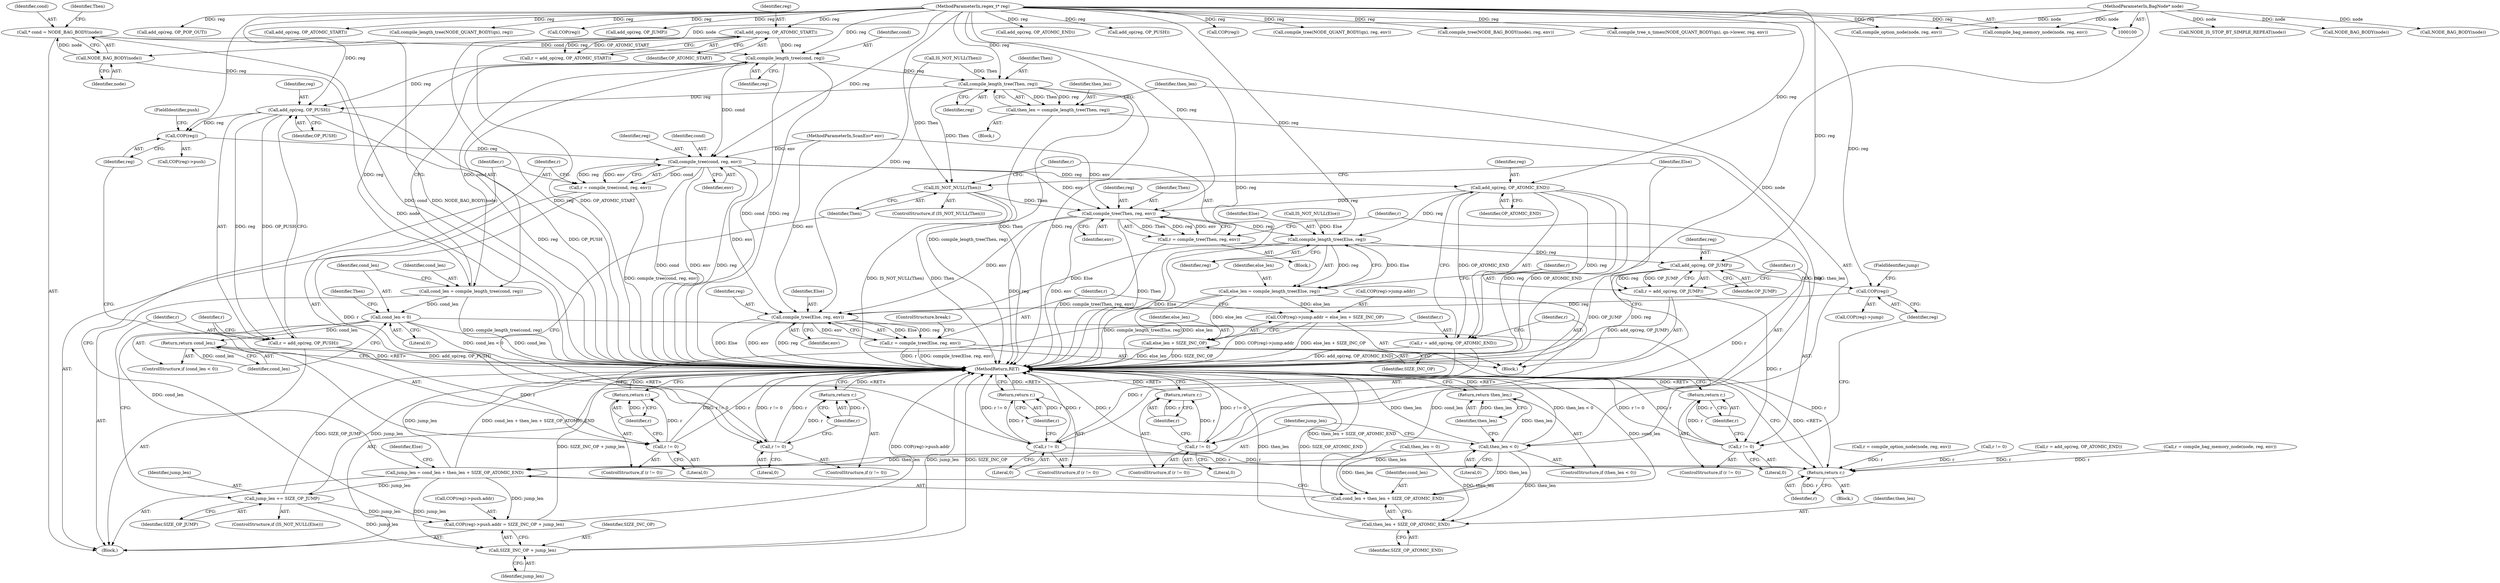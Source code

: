 digraph "0_oniguruma_c509265c5f6ae7264f7b8a8aae1cfa5fc59d108c@pointer" {
"1000315" [label="(Call,compile_length_tree(cond, reg))"];
"1000282" [label="(Call,* cond = NODE_BAG_BODY(node))"];
"1000284" [label="(Call,NODE_BAG_BODY(node))"];
"1000101" [label="(MethodParameterIn,BagNode* node)"];
"1000304" [label="(Call,add_op(reg, OP_ATOMIC_START))"];
"1000102" [label="(MethodParameterIn,regex_t* reg)"];
"1000313" [label="(Call,cond_len = compile_length_tree(cond, reg))"];
"1000319" [label="(Call,cond_len < 0)"];
"1000322" [label="(Return,return cond_len;)"];
"1000343" [label="(Call,jump_len = cond_len + then_len + SIZE_OP_ATOMIC_END)"];
"1000353" [label="(Call,jump_len += SIZE_OP_JUMP)"];
"1000367" [label="(Call,COP(reg)->push.addr = SIZE_INC_OP + jump_len)"];
"1000374" [label="(Call,SIZE_INC_OP + jump_len)"];
"1000345" [label="(Call,cond_len + then_len + SIZE_OP_ATOMIC_END)"];
"1000330" [label="(Call,compile_length_tree(Then, reg))"];
"1000328" [label="(Call,then_len = compile_length_tree(Then, reg))"];
"1000334" [label="(Call,then_len < 0)"];
"1000337" [label="(Return,return then_len;)"];
"1000347" [label="(Call,then_len + SIZE_OP_ATOMIC_END)"];
"1000358" [label="(Call,add_op(reg, OP_PUSH))"];
"1000356" [label="(Call,r = add_op(reg, OP_PUSH))"];
"1000362" [label="(Call,r != 0)"];
"1000365" [label="(Return,return r;)"];
"1000370" [label="(Call,COP(reg))"];
"1000379" [label="(Call,compile_tree(cond, reg, env))"];
"1000377" [label="(Call,r = compile_tree(cond, reg, env))"];
"1000384" [label="(Call,r != 0)"];
"1000387" [label="(Return,return r;)"];
"1000391" [label="(Call,add_op(reg, OP_ATOMIC_END))"];
"1000389" [label="(Call,r = add_op(reg, OP_ATOMIC_END))"];
"1000395" [label="(Call,r != 0)"];
"1000398" [label="(Return,return r;)"];
"1000454" [label="(Return,return r;)"];
"1000406" [label="(Call,compile_tree(Then, reg, env))"];
"1000404" [label="(Call,r = compile_tree(Then, reg, env))"];
"1000411" [label="(Call,r != 0)"];
"1000414" [label="(Return,return r;)"];
"1000423" [label="(Call,compile_length_tree(Else, reg))"];
"1000421" [label="(Call,else_len = compile_length_tree(Else, reg))"];
"1000437" [label="(Call,COP(reg)->jump.addr = else_len + SIZE_INC_OP)"];
"1000444" [label="(Call,else_len + SIZE_INC_OP)"];
"1000428" [label="(Call,add_op(reg, OP_JUMP))"];
"1000426" [label="(Call,r = add_op(reg, OP_JUMP))"];
"1000432" [label="(Call,r != 0)"];
"1000435" [label="(Return,return r;)"];
"1000440" [label="(Call,COP(reg))"];
"1000449" [label="(Call,compile_tree(Else, reg, env))"];
"1000447" [label="(Call,r = compile_tree(Else, reg, env))"];
"1000401" [label="(Call,IS_NOT_NULL(Then))"];
"1000396" [label="(Identifier,r)"];
"1000404" [label="(Call,r = compile_tree(Then, reg, env))"];
"1000334" [label="(Call,then_len < 0)"];
"1000381" [label="(Identifier,reg)"];
"1000354" [label="(Identifier,jump_len)"];
"1000272" [label="(Call,add_op(reg, OP_ATOMIC_END))"];
"1000449" [label="(Call,compile_tree(Else, reg, env))"];
"1000409" [label="(Identifier,env)"];
"1000282" [label="(Call,* cond = NODE_BAG_BODY(node))"];
"1000363" [label="(Identifier,r)"];
"1000452" [label="(Identifier,env)"];
"1000314" [label="(Identifier,cond_len)"];
"1000330" [label="(Call,compile_length_tree(Then, reg))"];
"1000103" [label="(MethodParameterIn,ScanEnv* env)"];
"1000123" [label="(Call,compile_option_node(node, reg, env))"];
"1000386" [label="(Literal,0)"];
"1000456" [label="(MethodReturn,RET)"];
"1000447" [label="(Call,r = compile_tree(Else, reg, env))"];
"1000422" [label="(Identifier,else_len)"];
"1000317" [label="(Identifier,reg)"];
"1000411" [label="(Call,r != 0)"];
"1000370" [label="(Call,COP(reg))"];
"1000169" [label="(Call,add_op(reg, OP_PUSH))"];
"1000331" [label="(Identifier,Then)"];
"1000439" [label="(Call,COP(reg)->jump)"];
"1000378" [label="(Identifier,r)"];
"1000394" [label="(ControlStructure,if (r != 0))"];
"1000413" [label="(Literal,0)"];
"1000340" [label="(Call,then_len = 0)"];
"1000104" [label="(Block,)"];
"1000364" [label="(Literal,0)"];
"1000427" [label="(Identifier,r)"];
"1000345" [label="(Call,cond_len + then_len + SIZE_OP_ATOMIC_END)"];
"1000318" [label="(ControlStructure,if (cond_len < 0))"];
"1000328" [label="(Call,then_len = compile_length_tree(Then, reg))"];
"1000393" [label="(Identifier,OP_ATOMIC_END)"];
"1000392" [label="(Identifier,reg)"];
"1000277" [label="(Block,)"];
"1000181" [label="(Call,COP(reg))"];
"1000302" [label="(Call,r = add_op(reg, OP_ATOMIC_START))"];
"1000335" [label="(Identifier,then_len)"];
"1000455" [label="(Identifier,r)"];
"1000121" [label="(Call,r = compile_option_node(node, reg, env))"];
"1000194" [label="(Call,compile_tree(NODE_QUANT_BODY(qn), reg, env))"];
"1000385" [label="(Identifier,r)"];
"1000350" [label="(ControlStructure,if (IS_NOT_NULL(Else)))"];
"1000400" [label="(ControlStructure,if (IS_NOT_NULL(Then)))"];
"1000424" [label="(Identifier,Else)"];
"1000391" [label="(Call,add_op(reg, OP_ATOMIC_END))"];
"1000259" [label="(Call,compile_tree(NODE_BAG_BODY(node), reg, env))"];
"1000101" [label="(MethodParameterIn,BagNode* node)"];
"1000141" [label="(Call,compile_tree_n_times(NODE_QUANT_BODY(qn), qn->lower, reg, env))"];
"1000320" [label="(Identifier,cond_len)"];
"1000344" [label="(Identifier,jump_len)"];
"1000445" [label="(Identifier,else_len)"];
"1000417" [label="(Call,IS_NOT_NULL(Else))"];
"1000408" [label="(Identifier,reg)"];
"1000405" [label="(Identifier,r)"];
"1000375" [label="(Identifier,SIZE_INC_OP)"];
"1000325" [label="(Call,IS_NOT_NULL(Then))"];
"1000346" [label="(Identifier,cond_len)"];
"1000284" [label="(Call,NODE_BAG_BODY(node))"];
"1000222" [label="(Call,r != 0)"];
"1000415" [label="(Identifier,r)"];
"1000260" [label="(Call,NODE_BAG_BODY(node))"];
"1000442" [label="(FieldIdentifier,jump)"];
"1000366" [label="(Identifier,r)"];
"1000376" [label="(Identifier,jump_len)"];
"1000431" [label="(ControlStructure,if (r != 0))"];
"1000305" [label="(Identifier,reg)"];
"1000450" [label="(Identifier,Else)"];
"1000207" [label="(Call,add_op(reg, OP_POP_OUT))"];
"1000137" [label="(Call,NODE_BAG_BODY(node))"];
"1000285" [label="(Identifier,node)"];
"1000430" [label="(Identifier,OP_JUMP)"];
"1000352" [label="(Identifier,Else)"];
"1000432" [label="(Call,r != 0)"];
"1000426" [label="(Call,r = add_op(reg, OP_JUMP))"];
"1000327" [label="(Block,)"];
"1000337" [label="(Return,return then_len;)"];
"1000336" [label="(Literal,0)"];
"1000365" [label="(Return,return r;)"];
"1000438" [label="(Call,COP(reg)->jump.addr)"];
"1000362" [label="(Call,r != 0)"];
"1000283" [label="(Identifier,cond)"];
"1000323" [label="(Identifier,cond_len)"];
"1000315" [label="(Call,compile_length_tree(cond, reg))"];
"1000353" [label="(Call,jump_len += SIZE_OP_JUMP)"];
"1000412" [label="(Identifier,r)"];
"1000387" [label="(Return,return r;)"];
"1000395" [label="(Call,r != 0)"];
"1000374" [label="(Call,SIZE_INC_OP + jump_len)"];
"1000270" [label="(Call,r = add_op(reg, OP_ATOMIC_END))"];
"1000113" [label="(Call,r = compile_bag_memory_node(node, reg, env))"];
"1000421" [label="(Call,else_len = compile_length_tree(Else, reg))"];
"1000347" [label="(Call,then_len + SIZE_OP_ATOMIC_END)"];
"1000349" [label="(Identifier,SIZE_OP_ATOMIC_END)"];
"1000383" [label="(ControlStructure,if (r != 0))"];
"1000357" [label="(Identifier,r)"];
"1000356" [label="(Call,r = add_op(reg, OP_PUSH))"];
"1000397" [label="(Literal,0)"];
"1000382" [label="(Identifier,env)"];
"1000425" [label="(Identifier,reg)"];
"1000407" [label="(Identifier,Then)"];
"1000371" [label="(Identifier,reg)"];
"1000367" [label="(Call,COP(reg)->push.addr = SIZE_INC_OP + jump_len)"];
"1000326" [label="(Identifier,Then)"];
"1000414" [label="(Return,return r;)"];
"1000433" [label="(Identifier,r)"];
"1000102" [label="(MethodParameterIn,regex_t* reg)"];
"1000304" [label="(Call,add_op(reg, OP_ATOMIC_START))"];
"1000333" [label="(ControlStructure,if (then_len < 0))"];
"1000329" [label="(Identifier,then_len)"];
"1000437" [label="(Call,COP(reg)->jump.addr = else_len + SIZE_INC_OP)"];
"1000248" [label="(Call,add_op(reg, OP_ATOMIC_START))"];
"1000360" [label="(Identifier,OP_PUSH)"];
"1000390" [label="(Identifier,r)"];
"1000403" [label="(Block,)"];
"1000380" [label="(Identifier,cond)"];
"1000454" [label="(Return,return r;)"];
"1000338" [label="(Identifier,then_len)"];
"1000451" [label="(Identifier,reg)"];
"1000361" [label="(ControlStructure,if (r != 0))"];
"1000428" [label="(Call,add_op(reg, OP_JUMP))"];
"1000399" [label="(Identifier,r)"];
"1000372" [label="(FieldIdentifier,push)"];
"1000446" [label="(Identifier,SIZE_INC_OP)"];
"1000369" [label="(Call,COP(reg)->push)"];
"1000384" [label="(Call,r != 0)"];
"1000157" [label="(Call,compile_length_tree(NODE_QUANT_BODY(qn), reg))"];
"1000321" [label="(Literal,0)"];
"1000348" [label="(Identifier,then_len)"];
"1000316" [label="(Identifier,cond)"];
"1000115" [label="(Call,compile_bag_memory_node(node, reg, env))"];
"1000436" [label="(Identifier,r)"];
"1000319" [label="(Call,cond_len < 0)"];
"1000332" [label="(Identifier,reg)"];
"1000359" [label="(Identifier,reg)"];
"1000440" [label="(Call,COP(reg))"];
"1000355" [label="(Identifier,SIZE_OP_JUMP)"];
"1000406" [label="(Call,compile_tree(Then, reg, env))"];
"1000377" [label="(Call,r = compile_tree(cond, reg, env))"];
"1000230" [label="(Call,COP(reg))"];
"1000401" [label="(Call,IS_NOT_NULL(Then))"];
"1000313" [label="(Call,cond_len = compile_length_tree(cond, reg))"];
"1000429" [label="(Identifier,reg)"];
"1000448" [label="(Identifier,r)"];
"1000423" [label="(Call,compile_length_tree(Else, reg))"];
"1000398" [label="(Return,return r;)"];
"1000306" [label="(Identifier,OP_ATOMIC_START)"];
"1000453" [label="(ControlStructure,break;)"];
"1000419" [label="(Block,)"];
"1000288" [label="(Identifier,Then)"];
"1000322" [label="(Return,return cond_len;)"];
"1000410" [label="(ControlStructure,if (r != 0))"];
"1000388" [label="(Identifier,r)"];
"1000444" [label="(Call,else_len + SIZE_INC_OP)"];
"1000130" [label="(Call,NODE_IS_STOP_BT_SIMPLE_REPEAT(node))"];
"1000389" [label="(Call,r = add_op(reg, OP_ATOMIC_END))"];
"1000343" [label="(Call,jump_len = cond_len + then_len + SIZE_OP_ATOMIC_END)"];
"1000434" [label="(Literal,0)"];
"1000402" [label="(Identifier,Then)"];
"1000218" [label="(Call,add_op(reg, OP_JUMP))"];
"1000435" [label="(Return,return r;)"];
"1000379" [label="(Call,compile_tree(cond, reg, env))"];
"1000418" [label="(Identifier,Else)"];
"1000368" [label="(Call,COP(reg)->push.addr)"];
"1000358" [label="(Call,add_op(reg, OP_PUSH))"];
"1000441" [label="(Identifier,reg)"];
"1000315" -> "1000313"  [label="AST: "];
"1000315" -> "1000317"  [label="CFG: "];
"1000316" -> "1000315"  [label="AST: "];
"1000317" -> "1000315"  [label="AST: "];
"1000313" -> "1000315"  [label="CFG: "];
"1000315" -> "1000456"  [label="DDG: cond"];
"1000315" -> "1000456"  [label="DDG: reg"];
"1000315" -> "1000313"  [label="DDG: cond"];
"1000315" -> "1000313"  [label="DDG: reg"];
"1000282" -> "1000315"  [label="DDG: cond"];
"1000304" -> "1000315"  [label="DDG: reg"];
"1000102" -> "1000315"  [label="DDG: reg"];
"1000315" -> "1000330"  [label="DDG: reg"];
"1000315" -> "1000358"  [label="DDG: reg"];
"1000315" -> "1000379"  [label="DDG: cond"];
"1000282" -> "1000277"  [label="AST: "];
"1000282" -> "1000284"  [label="CFG: "];
"1000283" -> "1000282"  [label="AST: "];
"1000284" -> "1000282"  [label="AST: "];
"1000288" -> "1000282"  [label="CFG: "];
"1000282" -> "1000456"  [label="DDG: NODE_BAG_BODY(node)"];
"1000282" -> "1000456"  [label="DDG: cond"];
"1000284" -> "1000282"  [label="DDG: node"];
"1000284" -> "1000285"  [label="CFG: "];
"1000285" -> "1000284"  [label="AST: "];
"1000284" -> "1000456"  [label="DDG: node"];
"1000101" -> "1000284"  [label="DDG: node"];
"1000101" -> "1000100"  [label="AST: "];
"1000101" -> "1000456"  [label="DDG: node"];
"1000101" -> "1000115"  [label="DDG: node"];
"1000101" -> "1000123"  [label="DDG: node"];
"1000101" -> "1000130"  [label="DDG: node"];
"1000101" -> "1000137"  [label="DDG: node"];
"1000101" -> "1000260"  [label="DDG: node"];
"1000304" -> "1000302"  [label="AST: "];
"1000304" -> "1000306"  [label="CFG: "];
"1000305" -> "1000304"  [label="AST: "];
"1000306" -> "1000304"  [label="AST: "];
"1000302" -> "1000304"  [label="CFG: "];
"1000304" -> "1000456"  [label="DDG: reg"];
"1000304" -> "1000456"  [label="DDG: OP_ATOMIC_START"];
"1000304" -> "1000302"  [label="DDG: reg"];
"1000304" -> "1000302"  [label="DDG: OP_ATOMIC_START"];
"1000102" -> "1000304"  [label="DDG: reg"];
"1000102" -> "1000100"  [label="AST: "];
"1000102" -> "1000456"  [label="DDG: reg"];
"1000102" -> "1000115"  [label="DDG: reg"];
"1000102" -> "1000123"  [label="DDG: reg"];
"1000102" -> "1000141"  [label="DDG: reg"];
"1000102" -> "1000157"  [label="DDG: reg"];
"1000102" -> "1000169"  [label="DDG: reg"];
"1000102" -> "1000181"  [label="DDG: reg"];
"1000102" -> "1000194"  [label="DDG: reg"];
"1000102" -> "1000207"  [label="DDG: reg"];
"1000102" -> "1000218"  [label="DDG: reg"];
"1000102" -> "1000230"  [label="DDG: reg"];
"1000102" -> "1000248"  [label="DDG: reg"];
"1000102" -> "1000259"  [label="DDG: reg"];
"1000102" -> "1000272"  [label="DDG: reg"];
"1000102" -> "1000330"  [label="DDG: reg"];
"1000102" -> "1000358"  [label="DDG: reg"];
"1000102" -> "1000370"  [label="DDG: reg"];
"1000102" -> "1000379"  [label="DDG: reg"];
"1000102" -> "1000391"  [label="DDG: reg"];
"1000102" -> "1000406"  [label="DDG: reg"];
"1000102" -> "1000423"  [label="DDG: reg"];
"1000102" -> "1000428"  [label="DDG: reg"];
"1000102" -> "1000440"  [label="DDG: reg"];
"1000102" -> "1000449"  [label="DDG: reg"];
"1000313" -> "1000277"  [label="AST: "];
"1000314" -> "1000313"  [label="AST: "];
"1000320" -> "1000313"  [label="CFG: "];
"1000313" -> "1000456"  [label="DDG: compile_length_tree(cond, reg)"];
"1000313" -> "1000319"  [label="DDG: cond_len"];
"1000319" -> "1000318"  [label="AST: "];
"1000319" -> "1000321"  [label="CFG: "];
"1000320" -> "1000319"  [label="AST: "];
"1000321" -> "1000319"  [label="AST: "];
"1000323" -> "1000319"  [label="CFG: "];
"1000326" -> "1000319"  [label="CFG: "];
"1000319" -> "1000456"  [label="DDG: cond_len < 0"];
"1000319" -> "1000456"  [label="DDG: cond_len"];
"1000319" -> "1000322"  [label="DDG: cond_len"];
"1000319" -> "1000343"  [label="DDG: cond_len"];
"1000319" -> "1000345"  [label="DDG: cond_len"];
"1000322" -> "1000318"  [label="AST: "];
"1000322" -> "1000323"  [label="CFG: "];
"1000323" -> "1000322"  [label="AST: "];
"1000456" -> "1000322"  [label="CFG: "];
"1000322" -> "1000456"  [label="DDG: <RET>"];
"1000323" -> "1000322"  [label="DDG: cond_len"];
"1000343" -> "1000277"  [label="AST: "];
"1000343" -> "1000345"  [label="CFG: "];
"1000344" -> "1000343"  [label="AST: "];
"1000345" -> "1000343"  [label="AST: "];
"1000352" -> "1000343"  [label="CFG: "];
"1000343" -> "1000456"  [label="DDG: jump_len"];
"1000343" -> "1000456"  [label="DDG: cond_len + then_len + SIZE_OP_ATOMIC_END"];
"1000340" -> "1000343"  [label="DDG: then_len"];
"1000334" -> "1000343"  [label="DDG: then_len"];
"1000343" -> "1000353"  [label="DDG: jump_len"];
"1000343" -> "1000367"  [label="DDG: jump_len"];
"1000343" -> "1000374"  [label="DDG: jump_len"];
"1000353" -> "1000350"  [label="AST: "];
"1000353" -> "1000355"  [label="CFG: "];
"1000354" -> "1000353"  [label="AST: "];
"1000355" -> "1000353"  [label="AST: "];
"1000357" -> "1000353"  [label="CFG: "];
"1000353" -> "1000456"  [label="DDG: jump_len"];
"1000353" -> "1000456"  [label="DDG: SIZE_OP_JUMP"];
"1000353" -> "1000367"  [label="DDG: jump_len"];
"1000353" -> "1000374"  [label="DDG: jump_len"];
"1000367" -> "1000277"  [label="AST: "];
"1000367" -> "1000374"  [label="CFG: "];
"1000368" -> "1000367"  [label="AST: "];
"1000374" -> "1000367"  [label="AST: "];
"1000378" -> "1000367"  [label="CFG: "];
"1000367" -> "1000456"  [label="DDG: COP(reg)->push.addr"];
"1000367" -> "1000456"  [label="DDG: SIZE_INC_OP + jump_len"];
"1000374" -> "1000376"  [label="CFG: "];
"1000375" -> "1000374"  [label="AST: "];
"1000376" -> "1000374"  [label="AST: "];
"1000374" -> "1000456"  [label="DDG: jump_len"];
"1000374" -> "1000456"  [label="DDG: SIZE_INC_OP"];
"1000345" -> "1000347"  [label="CFG: "];
"1000346" -> "1000345"  [label="AST: "];
"1000347" -> "1000345"  [label="AST: "];
"1000345" -> "1000456"  [label="DDG: then_len + SIZE_OP_ATOMIC_END"];
"1000345" -> "1000456"  [label="DDG: cond_len"];
"1000340" -> "1000345"  [label="DDG: then_len"];
"1000334" -> "1000345"  [label="DDG: then_len"];
"1000330" -> "1000328"  [label="AST: "];
"1000330" -> "1000332"  [label="CFG: "];
"1000331" -> "1000330"  [label="AST: "];
"1000332" -> "1000330"  [label="AST: "];
"1000328" -> "1000330"  [label="CFG: "];
"1000330" -> "1000456"  [label="DDG: Then"];
"1000330" -> "1000456"  [label="DDG: reg"];
"1000330" -> "1000328"  [label="DDG: Then"];
"1000330" -> "1000328"  [label="DDG: reg"];
"1000325" -> "1000330"  [label="DDG: Then"];
"1000330" -> "1000358"  [label="DDG: reg"];
"1000330" -> "1000401"  [label="DDG: Then"];
"1000328" -> "1000327"  [label="AST: "];
"1000329" -> "1000328"  [label="AST: "];
"1000335" -> "1000328"  [label="CFG: "];
"1000328" -> "1000456"  [label="DDG: compile_length_tree(Then, reg)"];
"1000328" -> "1000334"  [label="DDG: then_len"];
"1000334" -> "1000333"  [label="AST: "];
"1000334" -> "1000336"  [label="CFG: "];
"1000335" -> "1000334"  [label="AST: "];
"1000336" -> "1000334"  [label="AST: "];
"1000338" -> "1000334"  [label="CFG: "];
"1000344" -> "1000334"  [label="CFG: "];
"1000334" -> "1000456"  [label="DDG: then_len < 0"];
"1000334" -> "1000456"  [label="DDG: then_len"];
"1000334" -> "1000337"  [label="DDG: then_len"];
"1000334" -> "1000347"  [label="DDG: then_len"];
"1000337" -> "1000333"  [label="AST: "];
"1000337" -> "1000338"  [label="CFG: "];
"1000338" -> "1000337"  [label="AST: "];
"1000456" -> "1000337"  [label="CFG: "];
"1000337" -> "1000456"  [label="DDG: <RET>"];
"1000338" -> "1000337"  [label="DDG: then_len"];
"1000347" -> "1000349"  [label="CFG: "];
"1000348" -> "1000347"  [label="AST: "];
"1000349" -> "1000347"  [label="AST: "];
"1000347" -> "1000456"  [label="DDG: SIZE_OP_ATOMIC_END"];
"1000347" -> "1000456"  [label="DDG: then_len"];
"1000340" -> "1000347"  [label="DDG: then_len"];
"1000358" -> "1000356"  [label="AST: "];
"1000358" -> "1000360"  [label="CFG: "];
"1000359" -> "1000358"  [label="AST: "];
"1000360" -> "1000358"  [label="AST: "];
"1000356" -> "1000358"  [label="CFG: "];
"1000358" -> "1000456"  [label="DDG: OP_PUSH"];
"1000358" -> "1000456"  [label="DDG: reg"];
"1000358" -> "1000356"  [label="DDG: reg"];
"1000358" -> "1000356"  [label="DDG: OP_PUSH"];
"1000358" -> "1000370"  [label="DDG: reg"];
"1000356" -> "1000277"  [label="AST: "];
"1000357" -> "1000356"  [label="AST: "];
"1000363" -> "1000356"  [label="CFG: "];
"1000356" -> "1000456"  [label="DDG: add_op(reg, OP_PUSH)"];
"1000356" -> "1000362"  [label="DDG: r"];
"1000362" -> "1000361"  [label="AST: "];
"1000362" -> "1000364"  [label="CFG: "];
"1000363" -> "1000362"  [label="AST: "];
"1000364" -> "1000362"  [label="AST: "];
"1000366" -> "1000362"  [label="CFG: "];
"1000371" -> "1000362"  [label="CFG: "];
"1000362" -> "1000456"  [label="DDG: r != 0"];
"1000362" -> "1000456"  [label="DDG: r"];
"1000362" -> "1000365"  [label="DDG: r"];
"1000365" -> "1000361"  [label="AST: "];
"1000365" -> "1000366"  [label="CFG: "];
"1000366" -> "1000365"  [label="AST: "];
"1000456" -> "1000365"  [label="CFG: "];
"1000365" -> "1000456"  [label="DDG: <RET>"];
"1000366" -> "1000365"  [label="DDG: r"];
"1000370" -> "1000369"  [label="AST: "];
"1000370" -> "1000371"  [label="CFG: "];
"1000371" -> "1000370"  [label="AST: "];
"1000372" -> "1000370"  [label="CFG: "];
"1000370" -> "1000379"  [label="DDG: reg"];
"1000379" -> "1000377"  [label="AST: "];
"1000379" -> "1000382"  [label="CFG: "];
"1000380" -> "1000379"  [label="AST: "];
"1000381" -> "1000379"  [label="AST: "];
"1000382" -> "1000379"  [label="AST: "];
"1000377" -> "1000379"  [label="CFG: "];
"1000379" -> "1000456"  [label="DDG: cond"];
"1000379" -> "1000456"  [label="DDG: env"];
"1000379" -> "1000456"  [label="DDG: reg"];
"1000379" -> "1000377"  [label="DDG: cond"];
"1000379" -> "1000377"  [label="DDG: reg"];
"1000379" -> "1000377"  [label="DDG: env"];
"1000103" -> "1000379"  [label="DDG: env"];
"1000379" -> "1000391"  [label="DDG: reg"];
"1000379" -> "1000406"  [label="DDG: env"];
"1000379" -> "1000449"  [label="DDG: env"];
"1000377" -> "1000277"  [label="AST: "];
"1000378" -> "1000377"  [label="AST: "];
"1000385" -> "1000377"  [label="CFG: "];
"1000377" -> "1000456"  [label="DDG: compile_tree(cond, reg, env)"];
"1000377" -> "1000384"  [label="DDG: r"];
"1000384" -> "1000383"  [label="AST: "];
"1000384" -> "1000386"  [label="CFG: "];
"1000385" -> "1000384"  [label="AST: "];
"1000386" -> "1000384"  [label="AST: "];
"1000388" -> "1000384"  [label="CFG: "];
"1000390" -> "1000384"  [label="CFG: "];
"1000384" -> "1000456"  [label="DDG: r != 0"];
"1000384" -> "1000456"  [label="DDG: r"];
"1000384" -> "1000387"  [label="DDG: r"];
"1000387" -> "1000383"  [label="AST: "];
"1000387" -> "1000388"  [label="CFG: "];
"1000388" -> "1000387"  [label="AST: "];
"1000456" -> "1000387"  [label="CFG: "];
"1000387" -> "1000456"  [label="DDG: <RET>"];
"1000388" -> "1000387"  [label="DDG: r"];
"1000391" -> "1000389"  [label="AST: "];
"1000391" -> "1000393"  [label="CFG: "];
"1000392" -> "1000391"  [label="AST: "];
"1000393" -> "1000391"  [label="AST: "];
"1000389" -> "1000391"  [label="CFG: "];
"1000391" -> "1000456"  [label="DDG: reg"];
"1000391" -> "1000456"  [label="DDG: OP_ATOMIC_END"];
"1000391" -> "1000389"  [label="DDG: reg"];
"1000391" -> "1000389"  [label="DDG: OP_ATOMIC_END"];
"1000391" -> "1000406"  [label="DDG: reg"];
"1000391" -> "1000423"  [label="DDG: reg"];
"1000389" -> "1000277"  [label="AST: "];
"1000390" -> "1000389"  [label="AST: "];
"1000396" -> "1000389"  [label="CFG: "];
"1000389" -> "1000456"  [label="DDG: add_op(reg, OP_ATOMIC_END)"];
"1000389" -> "1000395"  [label="DDG: r"];
"1000395" -> "1000394"  [label="AST: "];
"1000395" -> "1000397"  [label="CFG: "];
"1000396" -> "1000395"  [label="AST: "];
"1000397" -> "1000395"  [label="AST: "];
"1000399" -> "1000395"  [label="CFG: "];
"1000402" -> "1000395"  [label="CFG: "];
"1000395" -> "1000456"  [label="DDG: r"];
"1000395" -> "1000456"  [label="DDG: r != 0"];
"1000395" -> "1000398"  [label="DDG: r"];
"1000395" -> "1000454"  [label="DDG: r"];
"1000398" -> "1000394"  [label="AST: "];
"1000398" -> "1000399"  [label="CFG: "];
"1000399" -> "1000398"  [label="AST: "];
"1000456" -> "1000398"  [label="CFG: "];
"1000398" -> "1000456"  [label="DDG: <RET>"];
"1000399" -> "1000398"  [label="DDG: r"];
"1000454" -> "1000104"  [label="AST: "];
"1000454" -> "1000455"  [label="CFG: "];
"1000455" -> "1000454"  [label="AST: "];
"1000456" -> "1000454"  [label="CFG: "];
"1000454" -> "1000456"  [label="DDG: <RET>"];
"1000455" -> "1000454"  [label="DDG: r"];
"1000222" -> "1000454"  [label="DDG: r"];
"1000411" -> "1000454"  [label="DDG: r"];
"1000113" -> "1000454"  [label="DDG: r"];
"1000121" -> "1000454"  [label="DDG: r"];
"1000447" -> "1000454"  [label="DDG: r"];
"1000270" -> "1000454"  [label="DDG: r"];
"1000406" -> "1000404"  [label="AST: "];
"1000406" -> "1000409"  [label="CFG: "];
"1000407" -> "1000406"  [label="AST: "];
"1000408" -> "1000406"  [label="AST: "];
"1000409" -> "1000406"  [label="AST: "];
"1000404" -> "1000406"  [label="CFG: "];
"1000406" -> "1000456"  [label="DDG: env"];
"1000406" -> "1000456"  [label="DDG: Then"];
"1000406" -> "1000456"  [label="DDG: reg"];
"1000406" -> "1000404"  [label="DDG: Then"];
"1000406" -> "1000404"  [label="DDG: reg"];
"1000406" -> "1000404"  [label="DDG: env"];
"1000401" -> "1000406"  [label="DDG: Then"];
"1000103" -> "1000406"  [label="DDG: env"];
"1000406" -> "1000423"  [label="DDG: reg"];
"1000406" -> "1000449"  [label="DDG: env"];
"1000404" -> "1000403"  [label="AST: "];
"1000405" -> "1000404"  [label="AST: "];
"1000412" -> "1000404"  [label="CFG: "];
"1000404" -> "1000456"  [label="DDG: compile_tree(Then, reg, env)"];
"1000404" -> "1000411"  [label="DDG: r"];
"1000411" -> "1000410"  [label="AST: "];
"1000411" -> "1000413"  [label="CFG: "];
"1000412" -> "1000411"  [label="AST: "];
"1000413" -> "1000411"  [label="AST: "];
"1000415" -> "1000411"  [label="CFG: "];
"1000418" -> "1000411"  [label="CFG: "];
"1000411" -> "1000456"  [label="DDG: r != 0"];
"1000411" -> "1000456"  [label="DDG: r"];
"1000411" -> "1000414"  [label="DDG: r"];
"1000414" -> "1000410"  [label="AST: "];
"1000414" -> "1000415"  [label="CFG: "];
"1000415" -> "1000414"  [label="AST: "];
"1000456" -> "1000414"  [label="CFG: "];
"1000414" -> "1000456"  [label="DDG: <RET>"];
"1000415" -> "1000414"  [label="DDG: r"];
"1000423" -> "1000421"  [label="AST: "];
"1000423" -> "1000425"  [label="CFG: "];
"1000424" -> "1000423"  [label="AST: "];
"1000425" -> "1000423"  [label="AST: "];
"1000421" -> "1000423"  [label="CFG: "];
"1000423" -> "1000456"  [label="DDG: Else"];
"1000423" -> "1000421"  [label="DDG: Else"];
"1000423" -> "1000421"  [label="DDG: reg"];
"1000417" -> "1000423"  [label="DDG: Else"];
"1000423" -> "1000428"  [label="DDG: reg"];
"1000423" -> "1000449"  [label="DDG: Else"];
"1000421" -> "1000419"  [label="AST: "];
"1000422" -> "1000421"  [label="AST: "];
"1000427" -> "1000421"  [label="CFG: "];
"1000421" -> "1000456"  [label="DDG: compile_length_tree(Else, reg)"];
"1000421" -> "1000456"  [label="DDG: else_len"];
"1000421" -> "1000437"  [label="DDG: else_len"];
"1000421" -> "1000444"  [label="DDG: else_len"];
"1000437" -> "1000419"  [label="AST: "];
"1000437" -> "1000444"  [label="CFG: "];
"1000438" -> "1000437"  [label="AST: "];
"1000444" -> "1000437"  [label="AST: "];
"1000448" -> "1000437"  [label="CFG: "];
"1000437" -> "1000456"  [label="DDG: COP(reg)->jump.addr"];
"1000437" -> "1000456"  [label="DDG: else_len + SIZE_INC_OP"];
"1000444" -> "1000446"  [label="CFG: "];
"1000445" -> "1000444"  [label="AST: "];
"1000446" -> "1000444"  [label="AST: "];
"1000444" -> "1000456"  [label="DDG: SIZE_INC_OP"];
"1000444" -> "1000456"  [label="DDG: else_len"];
"1000428" -> "1000426"  [label="AST: "];
"1000428" -> "1000430"  [label="CFG: "];
"1000429" -> "1000428"  [label="AST: "];
"1000430" -> "1000428"  [label="AST: "];
"1000426" -> "1000428"  [label="CFG: "];
"1000428" -> "1000456"  [label="DDG: OP_JUMP"];
"1000428" -> "1000456"  [label="DDG: reg"];
"1000428" -> "1000426"  [label="DDG: reg"];
"1000428" -> "1000426"  [label="DDG: OP_JUMP"];
"1000428" -> "1000440"  [label="DDG: reg"];
"1000426" -> "1000419"  [label="AST: "];
"1000427" -> "1000426"  [label="AST: "];
"1000433" -> "1000426"  [label="CFG: "];
"1000426" -> "1000456"  [label="DDG: add_op(reg, OP_JUMP)"];
"1000426" -> "1000432"  [label="DDG: r"];
"1000432" -> "1000431"  [label="AST: "];
"1000432" -> "1000434"  [label="CFG: "];
"1000433" -> "1000432"  [label="AST: "];
"1000434" -> "1000432"  [label="AST: "];
"1000436" -> "1000432"  [label="CFG: "];
"1000441" -> "1000432"  [label="CFG: "];
"1000432" -> "1000456"  [label="DDG: r != 0"];
"1000432" -> "1000456"  [label="DDG: r"];
"1000432" -> "1000435"  [label="DDG: r"];
"1000435" -> "1000431"  [label="AST: "];
"1000435" -> "1000436"  [label="CFG: "];
"1000436" -> "1000435"  [label="AST: "];
"1000456" -> "1000435"  [label="CFG: "];
"1000435" -> "1000456"  [label="DDG: <RET>"];
"1000436" -> "1000435"  [label="DDG: r"];
"1000440" -> "1000439"  [label="AST: "];
"1000440" -> "1000441"  [label="CFG: "];
"1000441" -> "1000440"  [label="AST: "];
"1000442" -> "1000440"  [label="CFG: "];
"1000440" -> "1000449"  [label="DDG: reg"];
"1000449" -> "1000447"  [label="AST: "];
"1000449" -> "1000452"  [label="CFG: "];
"1000450" -> "1000449"  [label="AST: "];
"1000451" -> "1000449"  [label="AST: "];
"1000452" -> "1000449"  [label="AST: "];
"1000447" -> "1000449"  [label="CFG: "];
"1000449" -> "1000456"  [label="DDG: Else"];
"1000449" -> "1000456"  [label="DDG: env"];
"1000449" -> "1000456"  [label="DDG: reg"];
"1000449" -> "1000447"  [label="DDG: Else"];
"1000449" -> "1000447"  [label="DDG: reg"];
"1000449" -> "1000447"  [label="DDG: env"];
"1000103" -> "1000449"  [label="DDG: env"];
"1000447" -> "1000419"  [label="AST: "];
"1000448" -> "1000447"  [label="AST: "];
"1000453" -> "1000447"  [label="CFG: "];
"1000447" -> "1000456"  [label="DDG: compile_tree(Else, reg, env)"];
"1000447" -> "1000456"  [label="DDG: r"];
"1000401" -> "1000400"  [label="AST: "];
"1000401" -> "1000402"  [label="CFG: "];
"1000402" -> "1000401"  [label="AST: "];
"1000405" -> "1000401"  [label="CFG: "];
"1000418" -> "1000401"  [label="CFG: "];
"1000401" -> "1000456"  [label="DDG: IS_NOT_NULL(Then)"];
"1000401" -> "1000456"  [label="DDG: Then"];
"1000325" -> "1000401"  [label="DDG: Then"];
}

